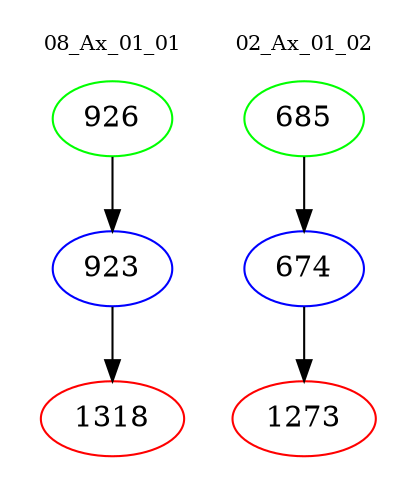 digraph{
subgraph cluster_0 {
color = white
label = "08_Ax_01_01";
fontsize=10;
T0_926 [label="926", color="green"]
T0_926 -> T0_923 [color="black"]
T0_923 [label="923", color="blue"]
T0_923 -> T0_1318 [color="black"]
T0_1318 [label="1318", color="red"]
}
subgraph cluster_1 {
color = white
label = "02_Ax_01_02";
fontsize=10;
T1_685 [label="685", color="green"]
T1_685 -> T1_674 [color="black"]
T1_674 [label="674", color="blue"]
T1_674 -> T1_1273 [color="black"]
T1_1273 [label="1273", color="red"]
}
}
